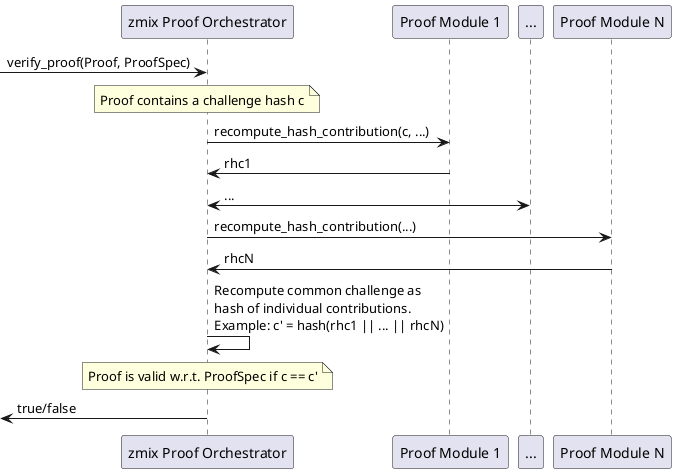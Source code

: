 @startuml
participant "zmix Proof Orchestrator" as po
participant "Proof Module 1" as pm1
participant "..." as pm2
participant "Proof Module N" as pmn

-> po: verify_proof(Proof, ProofSpec)

note over po
Proof contains a challenge hash c
end note

po -> pm1: recompute_hash_contribution(c, ...)
po <- pm1: rhc1
po <-> pm2: ...
po -> pmn: recompute_hash_contribution(...)
po <- pmn: rhcN

po -> po: Recompute common challenge as\nhash of individual contributions.\nExample: c' = hash(rhc1 || ... || rhcN)

note over po
Proof is valid w.r.t. ProofSpec if c == c'
end note

<- po: true/false
@enduml
